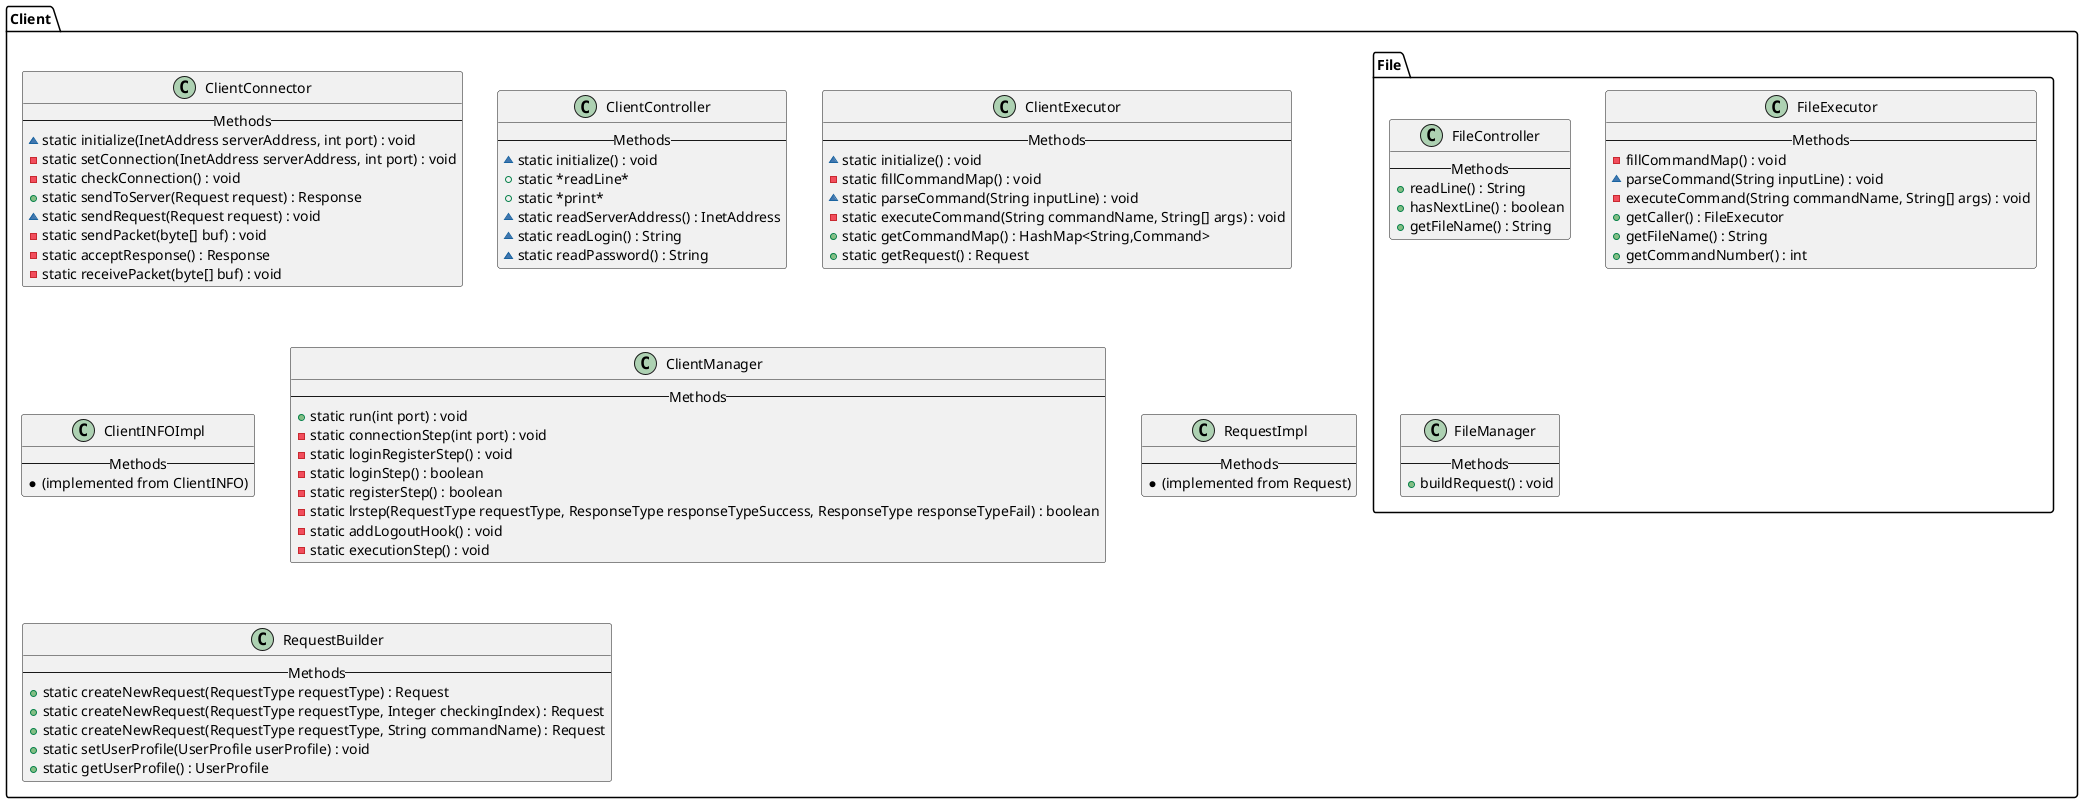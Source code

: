 @startuml

package Client {
    class ClientConnector {
    --Methods--
    ~ static initialize(InetAddress serverAddress, int port) : void
    - static setConnection(InetAddress serverAddress, int port) : void
    - static checkConnection() : void
    + static sendToServer(Request request) : Response
    ~ static sendRequest(Request request) : void
    - static sendPacket(byte[] buf) : void
    - static acceptResponse() : Response
    - static receivePacket(byte[] buf) : void
    }

    class ClientController {
    --Methods--
    ~ static initialize() : void
    + static *readLine*
    + static *print*
    ~ static readServerAddress() : InetAddress
    ~ static readLogin() : String
    ~ static readPassword() : String
    }

    class ClientExecutor {
    --Methods--
    ~ static initialize() : void
    - static fillCommandMap() : void
    ~ static parseCommand(String inputLine) : void
    - static executeCommand(String commandName, String[] args) : void
    + static getCommandMap() : HashMap<String,Command>
    + static getRequest() : Request
    }

    class ClientINFOImpl {
    --Methods--
    * (implemented from ClientINFO)
    }

    class ClientManager {
    --Methods--
    + static run(int port) : void
    - static connectionStep(int port) : void
    - static loginRegisterStep() : void
    - static loginStep() : boolean
    - static registerStep() : boolean
    - static lrstep(RequestType requestType, ResponseType responseTypeSuccess, ResponseType responseTypeFail) : boolean
    - static addLogoutHook() : void
    - static executionStep() : void
    }

    class RequestImpl {
    --Methods--
    * (implemented from Request)
    }

    class RequestBuilder {
    --Methods--
    + static createNewRequest(RequestType requestType) : Request
    + static createNewRequest(RequestType requestType, Integer checkingIndex) : Request
    + static createNewRequest(RequestType requestType, String commandName) : Request
    + static setUserProfile(UserProfile userProfile) : void
    + static getUserProfile() : UserProfile
    }

    package File {
        class FileController {
        --Methods--
        + readLine() : String
        + hasNextLine() : boolean
        + getFileName() : String
        }

        class FileExecutor {
        --Methods--
        - fillCommandMap() : void
        ~ parseCommand(String inputLine) : void
        - executeCommand(String commandName, String[] args) : void
        + getCaller() : FileExecutor
        + getFileName() : String
        + getCommandNumber() : int
        }

        class FileManager {
        --Methods--
        + buildRequest() : void
        }
    }
}

@enduml